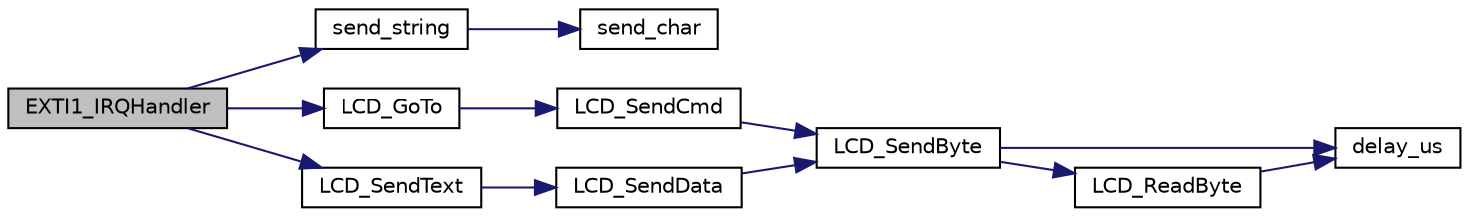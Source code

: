 digraph "EXTI1_IRQHandler"
{
  edge [fontname="Helvetica",fontsize="10",labelfontname="Helvetica",labelfontsize="10"];
  node [fontname="Helvetica",fontsize="10",shape=record];
  rankdir="LR";
  Node6 [label="EXTI1_IRQHandler",height=0.2,width=0.4,color="black", fillcolor="grey75", style="filled", fontcolor="black"];
  Node6 -> Node7 [color="midnightblue",fontsize="10",style="solid"];
  Node7 [label="send_string",height=0.2,width=0.4,color="black", fillcolor="white", style="filled",URL="$_pelt__uart_8c.html#a9161f57780d037622c9697e56fffe3e5"];
  Node7 -> Node8 [color="midnightblue",fontsize="10",style="solid"];
  Node8 [label="send_char",height=0.2,width=0.4,color="black", fillcolor="white", style="filled",URL="$_pelt__uart_8c.html#a4bf168796f84a0a0b725fdeb06f15c73"];
  Node6 -> Node9 [color="midnightblue",fontsize="10",style="solid"];
  Node9 [label="LCD_GoTo",height=0.2,width=0.4,color="black", fillcolor="white", style="filled",URL="$lcd4bit_8c.html#ae5e5bb0b14eca521d8b5f735ec5fa00c"];
  Node9 -> Node10 [color="midnightblue",fontsize="10",style="solid"];
  Node10 [label="LCD_SendCmd",height=0.2,width=0.4,color="black", fillcolor="white", style="filled",URL="$lcd4bit_8c.html#a6fe412af8613c79d0e88b03b012265dc"];
  Node10 -> Node11 [color="midnightblue",fontsize="10",style="solid"];
  Node11 [label="LCD_SendByte",height=0.2,width=0.4,color="black", fillcolor="white", style="filled",URL="$lcd4bit_8c.html#a17ebb04f0339e3ad2399a6b95f1409e7"];
  Node11 -> Node12 [color="midnightblue",fontsize="10",style="solid"];
  Node12 [label="delay_us",height=0.2,width=0.4,color="black", fillcolor="white", style="filled",URL="$lcd4bit_8c.html#a3f88352450dad51d82e4bf84a0a439a1"];
  Node11 -> Node13 [color="midnightblue",fontsize="10",style="solid"];
  Node13 [label="LCD_ReadByte",height=0.2,width=0.4,color="black", fillcolor="white", style="filled",URL="$lcd4bit_8c.html#ab59396403153e41cf3c098b8bff86da6"];
  Node13 -> Node12 [color="midnightblue",fontsize="10",style="solid"];
  Node6 -> Node14 [color="midnightblue",fontsize="10",style="solid"];
  Node14 [label="LCD_SendText",height=0.2,width=0.4,color="black", fillcolor="white", style="filled",URL="$lcd4bit_8c.html#ad0c262e2f73ff4d8d2fd198f76e102a8"];
  Node14 -> Node15 [color="midnightblue",fontsize="10",style="solid"];
  Node15 [label="LCD_SendData",height=0.2,width=0.4,color="black", fillcolor="white", style="filled",URL="$lcd4bit_8c.html#aa09da605411449b125a3734940ca8f41"];
  Node15 -> Node11 [color="midnightblue",fontsize="10",style="solid"];
}
